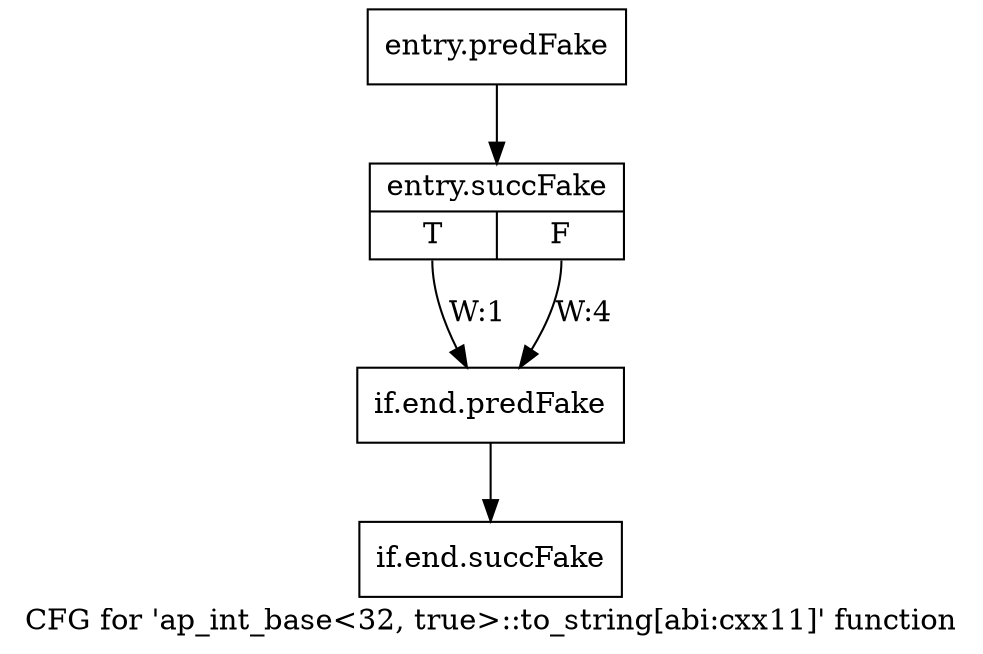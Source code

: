 digraph "CFG for 'ap_int_base\<32, true\>::to_string[abi:cxx11]' function" {
	label="CFG for 'ap_int_base\<32, true\>::to_string[abi:cxx11]' function";

	Node0x57e00e0 [shape=record,filename="",linenumber="",label="{entry.predFake}"];
	Node0x57e00e0 -> Node0x54d2d90[ callList="" memoryops="" filename="/home/omerfaruk/tools/Xilinx/Vitis_HLS/2023.2/include/etc/ap_int_base.h" execusionnum="3"];
	Node0x54d2d90 [shape=record,filename="/home/omerfaruk/tools/Xilinx/Vitis_HLS/2023.2/include/etc/ap_int_base.h",linenumber="1425",label="{entry.succFake|{<s0>T|<s1>F}}"];
	Node0x54d2d90:s0 -> Node0x57d73b0[label="W:1" callList="" memoryops="" filename="/home/omerfaruk/tools/Xilinx/Vitis_HLS/2023.2/include/etc/ap_int_base.h" execusionnum="0"];
	Node0x54d2d90:s1 -> Node0x57d73b0[label="W:4"];
	Node0x57d73b0 [shape=record,filename="/home/omerfaruk/tools/Xilinx/Vitis_HLS/2023.2/include/etc/ap_int_base.h",linenumber="1426",label="{if.end.predFake}"];
	Node0x57d73b0 -> Node0x54d2c30[ callList="" memoryops="" filename="/home/omerfaruk/tools/Xilinx/Vitis_HLS/2023.2/include/etc/ap_int_base.h" execusionnum="3"];
	Node0x54d2c30 [shape=record,filename="/home/omerfaruk/tools/Xilinx/Vitis_HLS/2023.2/include/etc/ap_int_base.h",linenumber="1426",label="{if.end.succFake}"];
}
